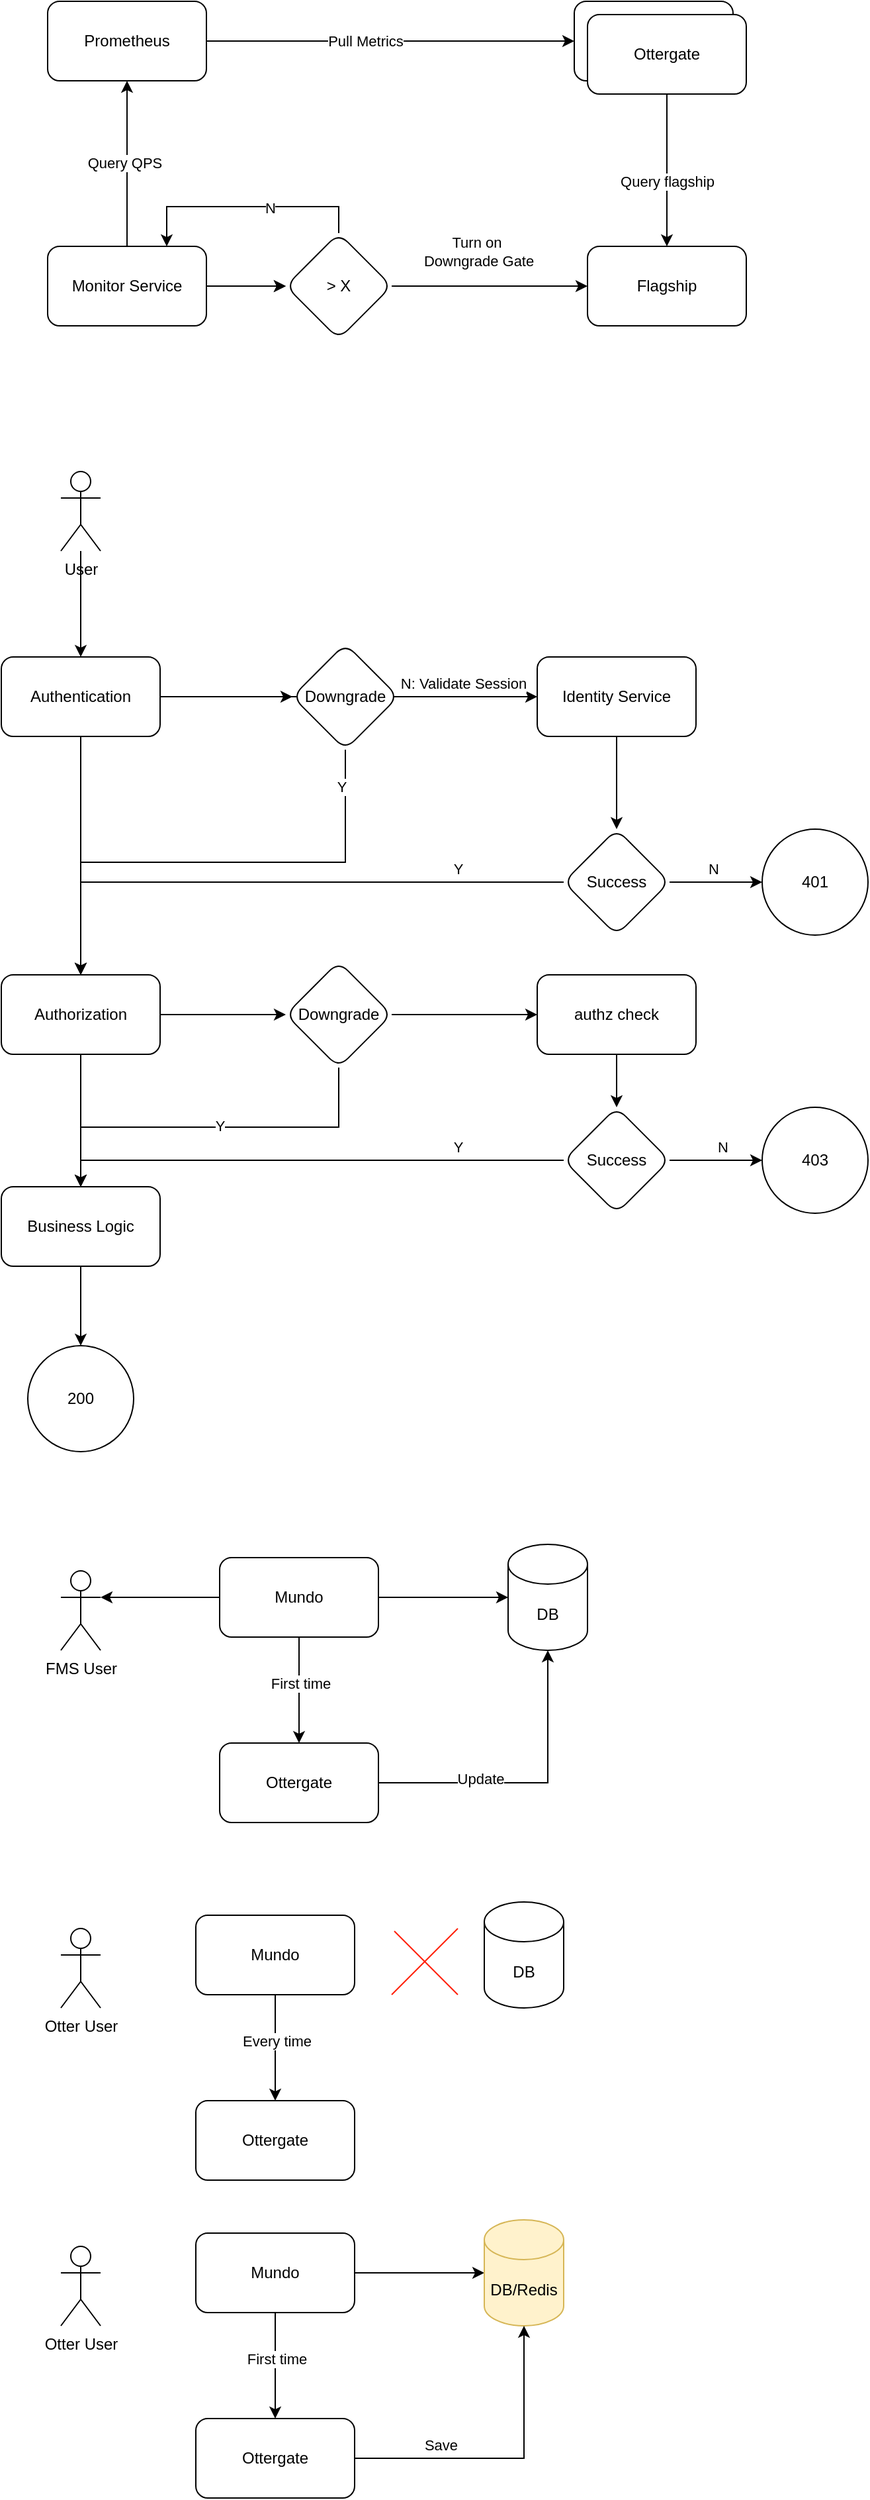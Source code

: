 <mxfile version="21.7.2" type="github">
  <diagram name="Page-1" id="RmBPvIbNuPd7S8FZ7iyv">
    <mxGraphModel dx="769" dy="1242" grid="1" gridSize="10" guides="1" tooltips="1" connect="1" arrows="1" fold="1" page="1" pageScale="1" pageWidth="850" pageHeight="1100" math="0" shadow="0">
      <root>
        <mxCell id="0" />
        <mxCell id="1" parent="0" />
        <mxCell id="hJk4Wc3B0cBzW_KDHihZ-11" style="edgeStyle=orthogonalEdgeStyle;rounded=0;orthogonalLoop=1;jettySize=auto;html=1;exitX=1;exitY=0.5;exitDx=0;exitDy=0;entryX=0;entryY=0.5;entryDx=0;entryDy=0;" edge="1" parent="1" source="hJk4Wc3B0cBzW_KDHihZ-1" target="hJk4Wc3B0cBzW_KDHihZ-6">
          <mxGeometry relative="1" as="geometry" />
        </mxCell>
        <mxCell id="hJk4Wc3B0cBzW_KDHihZ-12" value="Pull Metrics" style="edgeLabel;html=1;align=center;verticalAlign=middle;resizable=0;points=[];" vertex="1" connectable="0" parent="hJk4Wc3B0cBzW_KDHihZ-11">
          <mxGeometry x="-0.137" relative="1" as="geometry">
            <mxPoint as="offset" />
          </mxGeometry>
        </mxCell>
        <mxCell id="hJk4Wc3B0cBzW_KDHihZ-1" value="Prometheus" style="rounded=1;whiteSpace=wrap;html=1;" vertex="1" parent="1">
          <mxGeometry x="150" y="165" width="120" height="60" as="geometry" />
        </mxCell>
        <mxCell id="hJk4Wc3B0cBzW_KDHihZ-3" style="edgeStyle=orthogonalEdgeStyle;rounded=0;orthogonalLoop=1;jettySize=auto;html=1;exitX=0.5;exitY=0;exitDx=0;exitDy=0;" edge="1" parent="1" source="hJk4Wc3B0cBzW_KDHihZ-2" target="hJk4Wc3B0cBzW_KDHihZ-1">
          <mxGeometry relative="1" as="geometry" />
        </mxCell>
        <mxCell id="hJk4Wc3B0cBzW_KDHihZ-4" value="Query QPS" style="edgeLabel;html=1;align=center;verticalAlign=middle;resizable=0;points=[];" vertex="1" connectable="0" parent="hJk4Wc3B0cBzW_KDHihZ-3">
          <mxGeometry x="0.015" y="2" relative="1" as="geometry">
            <mxPoint as="offset" />
          </mxGeometry>
        </mxCell>
        <mxCell id="hJk4Wc3B0cBzW_KDHihZ-8" style="edgeStyle=orthogonalEdgeStyle;rounded=0;orthogonalLoop=1;jettySize=auto;html=1;exitX=1;exitY=0.5;exitDx=0;exitDy=0;" edge="1" parent="1" source="hJk4Wc3B0cBzW_KDHihZ-14" target="hJk4Wc3B0cBzW_KDHihZ-5">
          <mxGeometry relative="1" as="geometry" />
        </mxCell>
        <mxCell id="hJk4Wc3B0cBzW_KDHihZ-15" value="" style="edgeStyle=orthogonalEdgeStyle;rounded=0;orthogonalLoop=1;jettySize=auto;html=1;" edge="1" parent="1" source="hJk4Wc3B0cBzW_KDHihZ-2" target="hJk4Wc3B0cBzW_KDHihZ-14">
          <mxGeometry relative="1" as="geometry" />
        </mxCell>
        <mxCell id="hJk4Wc3B0cBzW_KDHihZ-2" value="Monitor Service" style="rounded=1;whiteSpace=wrap;html=1;" vertex="1" parent="1">
          <mxGeometry x="150" y="350" width="120" height="60" as="geometry" />
        </mxCell>
        <mxCell id="hJk4Wc3B0cBzW_KDHihZ-10" style="edgeStyle=orthogonalEdgeStyle;rounded=0;orthogonalLoop=1;jettySize=auto;html=1;entryX=0.5;entryY=0;entryDx=0;entryDy=0;" edge="1" parent="1" source="hJk4Wc3B0cBzW_KDHihZ-7" target="hJk4Wc3B0cBzW_KDHihZ-5">
          <mxGeometry relative="1" as="geometry" />
        </mxCell>
        <mxCell id="hJk4Wc3B0cBzW_KDHihZ-13" value="Query flagship" style="edgeLabel;html=1;align=center;verticalAlign=middle;resizable=0;points=[];" vertex="1" connectable="0" parent="hJk4Wc3B0cBzW_KDHihZ-10">
          <mxGeometry x="0.143" relative="1" as="geometry">
            <mxPoint as="offset" />
          </mxGeometry>
        </mxCell>
        <mxCell id="hJk4Wc3B0cBzW_KDHihZ-5" value="Flagship" style="rounded=1;whiteSpace=wrap;html=1;" vertex="1" parent="1">
          <mxGeometry x="558" y="350" width="120" height="60" as="geometry" />
        </mxCell>
        <mxCell id="hJk4Wc3B0cBzW_KDHihZ-6" value="" style="rounded=1;whiteSpace=wrap;html=1;" vertex="1" parent="1">
          <mxGeometry x="548" y="165" width="120" height="60" as="geometry" />
        </mxCell>
        <mxCell id="hJk4Wc3B0cBzW_KDHihZ-7" value="Ottergate" style="rounded=1;whiteSpace=wrap;html=1;" vertex="1" parent="1">
          <mxGeometry x="558" y="175" width="120" height="60" as="geometry" />
        </mxCell>
        <mxCell id="hJk4Wc3B0cBzW_KDHihZ-16" value="" style="edgeStyle=orthogonalEdgeStyle;rounded=0;orthogonalLoop=1;jettySize=auto;html=1;exitX=1;exitY=0.5;exitDx=0;exitDy=0;" edge="1" parent="1" source="hJk4Wc3B0cBzW_KDHihZ-2" target="hJk4Wc3B0cBzW_KDHihZ-14">
          <mxGeometry relative="1" as="geometry">
            <mxPoint x="270" y="380" as="sourcePoint" />
            <mxPoint x="600" y="380" as="targetPoint" />
          </mxGeometry>
        </mxCell>
        <mxCell id="hJk4Wc3B0cBzW_KDHihZ-17" value="Turn on&lt;br&gt;&amp;nbsp;Downgrade Gate" style="edgeLabel;html=1;align=center;verticalAlign=middle;resizable=0;points=[];" vertex="1" connectable="0" parent="hJk4Wc3B0cBzW_KDHihZ-16">
          <mxGeometry x="-0.241" y="3" relative="1" as="geometry">
            <mxPoint x="181" y="-23" as="offset" />
          </mxGeometry>
        </mxCell>
        <mxCell id="hJk4Wc3B0cBzW_KDHihZ-18" style="edgeStyle=orthogonalEdgeStyle;rounded=0;orthogonalLoop=1;jettySize=auto;html=1;exitX=0.5;exitY=0;exitDx=0;exitDy=0;entryX=0.75;entryY=0;entryDx=0;entryDy=0;" edge="1" parent="1" source="hJk4Wc3B0cBzW_KDHihZ-14" target="hJk4Wc3B0cBzW_KDHihZ-2">
          <mxGeometry relative="1" as="geometry" />
        </mxCell>
        <mxCell id="hJk4Wc3B0cBzW_KDHihZ-19" value="N" style="edgeLabel;html=1;align=center;verticalAlign=middle;resizable=0;points=[];" vertex="1" connectable="0" parent="hJk4Wc3B0cBzW_KDHihZ-18">
          <mxGeometry x="-0.197" y="1" relative="1" as="geometry">
            <mxPoint as="offset" />
          </mxGeometry>
        </mxCell>
        <mxCell id="hJk4Wc3B0cBzW_KDHihZ-14" value="&amp;gt; X" style="rhombus;whiteSpace=wrap;html=1;rounded=1;" vertex="1" parent="1">
          <mxGeometry x="330" y="340" width="80" height="80" as="geometry" />
        </mxCell>
        <mxCell id="hJk4Wc3B0cBzW_KDHihZ-25" value="" style="edgeStyle=orthogonalEdgeStyle;rounded=0;orthogonalLoop=1;jettySize=auto;html=1;entryX=0.5;entryY=0;entryDx=0;entryDy=0;" edge="1" parent="1" source="hJk4Wc3B0cBzW_KDHihZ-20" target="hJk4Wc3B0cBzW_KDHihZ-26">
          <mxGeometry relative="1" as="geometry">
            <mxPoint x="175" y="660" as="targetPoint" />
          </mxGeometry>
        </mxCell>
        <mxCell id="hJk4Wc3B0cBzW_KDHihZ-20" value="User" style="shape=umlActor;verticalLabelPosition=bottom;verticalAlign=top;html=1;outlineConnect=0;" vertex="1" parent="1">
          <mxGeometry x="160" y="520" width="30" height="60" as="geometry" />
        </mxCell>
        <mxCell id="hJk4Wc3B0cBzW_KDHihZ-32" style="edgeStyle=orthogonalEdgeStyle;rounded=0;orthogonalLoop=1;jettySize=auto;html=1;exitX=0.5;exitY=1;exitDx=0;exitDy=0;entryX=0.5;entryY=0;entryDx=0;entryDy=0;" edge="1" parent="1" source="hJk4Wc3B0cBzW_KDHihZ-26" target="hJk4Wc3B0cBzW_KDHihZ-27">
          <mxGeometry relative="1" as="geometry" />
        </mxCell>
        <mxCell id="hJk4Wc3B0cBzW_KDHihZ-35" value="" style="edgeStyle=orthogonalEdgeStyle;rounded=0;orthogonalLoop=1;jettySize=auto;html=1;" edge="1" parent="1" source="hJk4Wc3B0cBzW_KDHihZ-26" target="hJk4Wc3B0cBzW_KDHihZ-34">
          <mxGeometry relative="1" as="geometry" />
        </mxCell>
        <mxCell id="hJk4Wc3B0cBzW_KDHihZ-26" value="Authentication" style="rounded=1;whiteSpace=wrap;html=1;" vertex="1" parent="1">
          <mxGeometry x="115" y="660" width="120" height="60" as="geometry" />
        </mxCell>
        <mxCell id="hJk4Wc3B0cBzW_KDHihZ-30" value="" style="edgeStyle=orthogonalEdgeStyle;rounded=0;orthogonalLoop=1;jettySize=auto;html=1;exitX=1;exitY=0.5;exitDx=0;exitDy=0;" edge="1" parent="1" source="hJk4Wc3B0cBzW_KDHihZ-26" target="hJk4Wc3B0cBzW_KDHihZ-29">
          <mxGeometry relative="1" as="geometry" />
        </mxCell>
        <mxCell id="hJk4Wc3B0cBzW_KDHihZ-31" value="N: Validate Session" style="edgeLabel;html=1;align=center;verticalAlign=middle;resizable=0;points=[];" vertex="1" connectable="0" parent="hJk4Wc3B0cBzW_KDHihZ-30">
          <mxGeometry x="-0.13" y="1" relative="1" as="geometry">
            <mxPoint x="105" y="-9" as="offset" />
          </mxGeometry>
        </mxCell>
        <mxCell id="hJk4Wc3B0cBzW_KDHihZ-33" style="edgeStyle=orthogonalEdgeStyle;rounded=0;orthogonalLoop=1;jettySize=auto;html=1;exitX=0.5;exitY=1;exitDx=0;exitDy=0;" edge="1" parent="1" source="hJk4Wc3B0cBzW_KDHihZ-27" target="hJk4Wc3B0cBzW_KDHihZ-28">
          <mxGeometry relative="1" as="geometry" />
        </mxCell>
        <mxCell id="hJk4Wc3B0cBzW_KDHihZ-46" value="" style="edgeStyle=orthogonalEdgeStyle;rounded=0;orthogonalLoop=1;jettySize=auto;html=1;" edge="1" parent="1" source="hJk4Wc3B0cBzW_KDHihZ-27" target="hJk4Wc3B0cBzW_KDHihZ-45">
          <mxGeometry relative="1" as="geometry" />
        </mxCell>
        <mxCell id="hJk4Wc3B0cBzW_KDHihZ-27" value="Authorization" style="rounded=1;whiteSpace=wrap;html=1;" vertex="1" parent="1">
          <mxGeometry x="115" y="900" width="120" height="60" as="geometry" />
        </mxCell>
        <mxCell id="hJk4Wc3B0cBzW_KDHihZ-63" style="edgeStyle=orthogonalEdgeStyle;rounded=0;orthogonalLoop=1;jettySize=auto;html=1;exitX=0.5;exitY=1;exitDx=0;exitDy=0;" edge="1" parent="1" source="hJk4Wc3B0cBzW_KDHihZ-28" target="hJk4Wc3B0cBzW_KDHihZ-62">
          <mxGeometry relative="1" as="geometry" />
        </mxCell>
        <mxCell id="hJk4Wc3B0cBzW_KDHihZ-28" value="Business Logic" style="rounded=1;whiteSpace=wrap;html=1;" vertex="1" parent="1">
          <mxGeometry x="115" y="1060" width="120" height="60" as="geometry" />
        </mxCell>
        <mxCell id="hJk4Wc3B0cBzW_KDHihZ-39" value="" style="edgeStyle=orthogonalEdgeStyle;rounded=0;orthogonalLoop=1;jettySize=auto;html=1;" edge="1" parent="1" source="hJk4Wc3B0cBzW_KDHihZ-29" target="hJk4Wc3B0cBzW_KDHihZ-38">
          <mxGeometry relative="1" as="geometry" />
        </mxCell>
        <mxCell id="hJk4Wc3B0cBzW_KDHihZ-29" value="Identity Service" style="whiteSpace=wrap;html=1;rounded=1;" vertex="1" parent="1">
          <mxGeometry x="520" y="660" width="120" height="60" as="geometry" />
        </mxCell>
        <mxCell id="hJk4Wc3B0cBzW_KDHihZ-44" style="edgeStyle=orthogonalEdgeStyle;rounded=0;orthogonalLoop=1;jettySize=auto;html=1;exitX=0.5;exitY=1;exitDx=0;exitDy=0;entryX=0.5;entryY=0;entryDx=0;entryDy=0;" edge="1" parent="1" source="hJk4Wc3B0cBzW_KDHihZ-34" target="hJk4Wc3B0cBzW_KDHihZ-27">
          <mxGeometry relative="1" as="geometry" />
        </mxCell>
        <mxCell id="hJk4Wc3B0cBzW_KDHihZ-53" value="Y" style="edgeLabel;html=1;align=center;verticalAlign=middle;resizable=0;points=[];" vertex="1" connectable="0" parent="hJk4Wc3B0cBzW_KDHihZ-44">
          <mxGeometry x="-0.85" y="-3" relative="1" as="geometry">
            <mxPoint as="offset" />
          </mxGeometry>
        </mxCell>
        <mxCell id="hJk4Wc3B0cBzW_KDHihZ-34" value="Downgrade" style="rhombus;whiteSpace=wrap;html=1;rounded=1;" vertex="1" parent="1">
          <mxGeometry x="335" y="650" width="80" height="80" as="geometry" />
        </mxCell>
        <mxCell id="hJk4Wc3B0cBzW_KDHihZ-37" value="401" style="ellipse;whiteSpace=wrap;html=1;aspect=fixed;" vertex="1" parent="1">
          <mxGeometry x="690" y="790" width="80" height="80" as="geometry" />
        </mxCell>
        <mxCell id="hJk4Wc3B0cBzW_KDHihZ-40" style="edgeStyle=orthogonalEdgeStyle;rounded=0;orthogonalLoop=1;jettySize=auto;html=1;exitX=1;exitY=0.5;exitDx=0;exitDy=0;entryX=0;entryY=0.5;entryDx=0;entryDy=0;" edge="1" parent="1" source="hJk4Wc3B0cBzW_KDHihZ-38" target="hJk4Wc3B0cBzW_KDHihZ-37">
          <mxGeometry relative="1" as="geometry" />
        </mxCell>
        <mxCell id="hJk4Wc3B0cBzW_KDHihZ-41" value="N" style="edgeLabel;html=1;align=center;verticalAlign=middle;resizable=0;points=[];" vertex="1" connectable="0" parent="hJk4Wc3B0cBzW_KDHihZ-40">
          <mxGeometry x="-0.063" y="-1" relative="1" as="geometry">
            <mxPoint y="-11" as="offset" />
          </mxGeometry>
        </mxCell>
        <mxCell id="hJk4Wc3B0cBzW_KDHihZ-42" style="edgeStyle=orthogonalEdgeStyle;rounded=0;orthogonalLoop=1;jettySize=auto;html=1;exitX=0;exitY=0.5;exitDx=0;exitDy=0;entryX=0.5;entryY=0;entryDx=0;entryDy=0;" edge="1" parent="1" source="hJk4Wc3B0cBzW_KDHihZ-38" target="hJk4Wc3B0cBzW_KDHihZ-27">
          <mxGeometry relative="1" as="geometry" />
        </mxCell>
        <mxCell id="hJk4Wc3B0cBzW_KDHihZ-43" value="Y" style="edgeLabel;html=1;align=center;verticalAlign=middle;resizable=0;points=[];" vertex="1" connectable="0" parent="hJk4Wc3B0cBzW_KDHihZ-42">
          <mxGeometry x="-0.001" y="-6" relative="1" as="geometry">
            <mxPoint x="137" y="-4" as="offset" />
          </mxGeometry>
        </mxCell>
        <mxCell id="hJk4Wc3B0cBzW_KDHihZ-38" value="Success" style="rhombus;whiteSpace=wrap;html=1;rounded=1;" vertex="1" parent="1">
          <mxGeometry x="540" y="790" width="80" height="80" as="geometry" />
        </mxCell>
        <mxCell id="hJk4Wc3B0cBzW_KDHihZ-51" style="edgeStyle=orthogonalEdgeStyle;rounded=0;orthogonalLoop=1;jettySize=auto;html=1;exitX=0.5;exitY=1;exitDx=0;exitDy=0;entryX=0.5;entryY=0;entryDx=0;entryDy=0;" edge="1" parent="1" source="hJk4Wc3B0cBzW_KDHihZ-45" target="hJk4Wc3B0cBzW_KDHihZ-28">
          <mxGeometry relative="1" as="geometry" />
        </mxCell>
        <mxCell id="hJk4Wc3B0cBzW_KDHihZ-52" value="Y" style="edgeLabel;html=1;align=center;verticalAlign=middle;resizable=0;points=[];" vertex="1" connectable="0" parent="hJk4Wc3B0cBzW_KDHihZ-51">
          <mxGeometry x="-0.049" y="-1" relative="1" as="geometry">
            <mxPoint as="offset" />
          </mxGeometry>
        </mxCell>
        <mxCell id="hJk4Wc3B0cBzW_KDHihZ-55" value="" style="edgeStyle=orthogonalEdgeStyle;rounded=0;orthogonalLoop=1;jettySize=auto;html=1;" edge="1" parent="1" source="hJk4Wc3B0cBzW_KDHihZ-45" target="hJk4Wc3B0cBzW_KDHihZ-54">
          <mxGeometry relative="1" as="geometry" />
        </mxCell>
        <mxCell id="hJk4Wc3B0cBzW_KDHihZ-45" value="Downgrade" style="rhombus;whiteSpace=wrap;html=1;rounded=1;" vertex="1" parent="1">
          <mxGeometry x="330" y="890" width="80" height="80" as="geometry" />
        </mxCell>
        <mxCell id="hJk4Wc3B0cBzW_KDHihZ-47" value="403" style="ellipse;whiteSpace=wrap;html=1;aspect=fixed;" vertex="1" parent="1">
          <mxGeometry x="690" y="1000" width="80" height="80" as="geometry" />
        </mxCell>
        <mxCell id="hJk4Wc3B0cBzW_KDHihZ-58" value="" style="edgeStyle=orthogonalEdgeStyle;rounded=0;orthogonalLoop=1;jettySize=auto;html=1;" edge="1" parent="1" source="hJk4Wc3B0cBzW_KDHihZ-54" target="hJk4Wc3B0cBzW_KDHihZ-57">
          <mxGeometry relative="1" as="geometry" />
        </mxCell>
        <mxCell id="hJk4Wc3B0cBzW_KDHihZ-54" value="authz check" style="whiteSpace=wrap;html=1;rounded=1;" vertex="1" parent="1">
          <mxGeometry x="520" y="900" width="120" height="60" as="geometry" />
        </mxCell>
        <mxCell id="hJk4Wc3B0cBzW_KDHihZ-59" value="N" style="edgeStyle=orthogonalEdgeStyle;rounded=0;orthogonalLoop=1;jettySize=auto;html=1;exitX=1;exitY=0.5;exitDx=0;exitDy=0;entryX=0;entryY=0.5;entryDx=0;entryDy=0;" edge="1" parent="1" source="hJk4Wc3B0cBzW_KDHihZ-57" target="hJk4Wc3B0cBzW_KDHihZ-47">
          <mxGeometry x="0.143" y="10" relative="1" as="geometry">
            <mxPoint as="offset" />
          </mxGeometry>
        </mxCell>
        <mxCell id="hJk4Wc3B0cBzW_KDHihZ-60" style="edgeStyle=orthogonalEdgeStyle;rounded=0;orthogonalLoop=1;jettySize=auto;html=1;exitX=0;exitY=0.5;exitDx=0;exitDy=0;entryX=0.5;entryY=0;entryDx=0;entryDy=0;" edge="1" parent="1" source="hJk4Wc3B0cBzW_KDHihZ-57" target="hJk4Wc3B0cBzW_KDHihZ-28">
          <mxGeometry relative="1" as="geometry" />
        </mxCell>
        <mxCell id="hJk4Wc3B0cBzW_KDHihZ-61" value="Y" style="edgeLabel;html=1;align=center;verticalAlign=middle;resizable=0;points=[];" vertex="1" connectable="0" parent="hJk4Wc3B0cBzW_KDHihZ-60">
          <mxGeometry x="-0.697" y="-2" relative="1" as="geometry">
            <mxPoint x="-22" y="-8" as="offset" />
          </mxGeometry>
        </mxCell>
        <mxCell id="hJk4Wc3B0cBzW_KDHihZ-57" value="Success" style="rhombus;whiteSpace=wrap;html=1;rounded=1;" vertex="1" parent="1">
          <mxGeometry x="540" y="1000" width="80" height="80" as="geometry" />
        </mxCell>
        <mxCell id="hJk4Wc3B0cBzW_KDHihZ-62" value="200" style="ellipse;whiteSpace=wrap;html=1;aspect=fixed;" vertex="1" parent="1">
          <mxGeometry x="135" y="1180" width="80" height="80" as="geometry" />
        </mxCell>
        <mxCell id="hJk4Wc3B0cBzW_KDHihZ-64" value="FMS User" style="shape=umlActor;verticalLabelPosition=bottom;verticalAlign=top;html=1;outlineConnect=0;" vertex="1" parent="1">
          <mxGeometry x="160" y="1350" width="30" height="60" as="geometry" />
        </mxCell>
        <mxCell id="hJk4Wc3B0cBzW_KDHihZ-65" value="Otter User" style="shape=umlActor;verticalLabelPosition=bottom;verticalAlign=top;html=1;outlineConnect=0;" vertex="1" parent="1">
          <mxGeometry x="160" y="1620" width="30" height="60" as="geometry" />
        </mxCell>
        <mxCell id="hJk4Wc3B0cBzW_KDHihZ-73" value="" style="edgeStyle=orthogonalEdgeStyle;rounded=0;orthogonalLoop=1;jettySize=auto;html=1;" edge="1" parent="1" source="hJk4Wc3B0cBzW_KDHihZ-69" target="hJk4Wc3B0cBzW_KDHihZ-72">
          <mxGeometry relative="1" as="geometry" />
        </mxCell>
        <mxCell id="hJk4Wc3B0cBzW_KDHihZ-76" value="First time" style="edgeLabel;html=1;align=center;verticalAlign=middle;resizable=0;points=[];" vertex="1" connectable="0" parent="hJk4Wc3B0cBzW_KDHihZ-73">
          <mxGeometry x="-0.136" y="1" relative="1" as="geometry">
            <mxPoint as="offset" />
          </mxGeometry>
        </mxCell>
        <mxCell id="hJk4Wc3B0cBzW_KDHihZ-77" style="edgeStyle=orthogonalEdgeStyle;rounded=0;orthogonalLoop=1;jettySize=auto;html=1;exitX=1;exitY=0.5;exitDx=0;exitDy=0;" edge="1" parent="1" source="hJk4Wc3B0cBzW_KDHihZ-69" target="hJk4Wc3B0cBzW_KDHihZ-71">
          <mxGeometry relative="1" as="geometry" />
        </mxCell>
        <mxCell id="hJk4Wc3B0cBzW_KDHihZ-79" style="edgeStyle=orthogonalEdgeStyle;rounded=0;orthogonalLoop=1;jettySize=auto;html=1;exitX=0;exitY=0.5;exitDx=0;exitDy=0;entryX=1;entryY=0.333;entryDx=0;entryDy=0;entryPerimeter=0;" edge="1" parent="1" source="hJk4Wc3B0cBzW_KDHihZ-69" target="hJk4Wc3B0cBzW_KDHihZ-64">
          <mxGeometry relative="1" as="geometry" />
        </mxCell>
        <mxCell id="hJk4Wc3B0cBzW_KDHihZ-69" value="Mundo" style="rounded=1;whiteSpace=wrap;html=1;" vertex="1" parent="1">
          <mxGeometry x="280" y="1340" width="120" height="60" as="geometry" />
        </mxCell>
        <mxCell id="hJk4Wc3B0cBzW_KDHihZ-71" value="DB" style="shape=cylinder3;whiteSpace=wrap;html=1;boundedLbl=1;backgroundOutline=1;size=15;" vertex="1" parent="1">
          <mxGeometry x="498" y="1330" width="60" height="80" as="geometry" />
        </mxCell>
        <mxCell id="hJk4Wc3B0cBzW_KDHihZ-74" style="edgeStyle=orthogonalEdgeStyle;rounded=0;orthogonalLoop=1;jettySize=auto;html=1;exitX=1;exitY=0.5;exitDx=0;exitDy=0;entryX=0.5;entryY=1;entryDx=0;entryDy=0;entryPerimeter=0;" edge="1" parent="1" source="hJk4Wc3B0cBzW_KDHihZ-72" target="hJk4Wc3B0cBzW_KDHihZ-71">
          <mxGeometry relative="1" as="geometry" />
        </mxCell>
        <mxCell id="hJk4Wc3B0cBzW_KDHihZ-75" value="Update" style="edgeLabel;html=1;align=center;verticalAlign=middle;resizable=0;points=[];" vertex="1" connectable="0" parent="hJk4Wc3B0cBzW_KDHihZ-74">
          <mxGeometry x="-0.325" y="3" relative="1" as="geometry">
            <mxPoint as="offset" />
          </mxGeometry>
        </mxCell>
        <mxCell id="hJk4Wc3B0cBzW_KDHihZ-72" value="Ottergate" style="whiteSpace=wrap;html=1;rounded=1;" vertex="1" parent="1">
          <mxGeometry x="280" y="1480" width="120" height="60" as="geometry" />
        </mxCell>
        <mxCell id="hJk4Wc3B0cBzW_KDHihZ-80" value="" style="edgeStyle=orthogonalEdgeStyle;rounded=0;orthogonalLoop=1;jettySize=auto;html=1;" edge="1" parent="1" source="hJk4Wc3B0cBzW_KDHihZ-83" target="hJk4Wc3B0cBzW_KDHihZ-87">
          <mxGeometry relative="1" as="geometry" />
        </mxCell>
        <mxCell id="hJk4Wc3B0cBzW_KDHihZ-81" value="Every time" style="edgeLabel;html=1;align=center;verticalAlign=middle;resizable=0;points=[];" vertex="1" connectable="0" parent="hJk4Wc3B0cBzW_KDHihZ-80">
          <mxGeometry x="-0.136" y="1" relative="1" as="geometry">
            <mxPoint as="offset" />
          </mxGeometry>
        </mxCell>
        <mxCell id="hJk4Wc3B0cBzW_KDHihZ-83" value="Mundo" style="rounded=1;whiteSpace=wrap;html=1;" vertex="1" parent="1">
          <mxGeometry x="262" y="1610" width="120" height="60" as="geometry" />
        </mxCell>
        <mxCell id="hJk4Wc3B0cBzW_KDHihZ-84" value="DB" style="shape=cylinder3;whiteSpace=wrap;html=1;boundedLbl=1;backgroundOutline=1;size=15;" vertex="1" parent="1">
          <mxGeometry x="480" y="1600" width="60" height="80" as="geometry" />
        </mxCell>
        <mxCell id="hJk4Wc3B0cBzW_KDHihZ-87" value="Ottergate" style="whiteSpace=wrap;html=1;rounded=1;" vertex="1" parent="1">
          <mxGeometry x="262" y="1750" width="120" height="60" as="geometry" />
        </mxCell>
        <mxCell id="hJk4Wc3B0cBzW_KDHihZ-88" value="" style="endArrow=none;html=1;rounded=0;strokeColor=#ff1e05;" edge="1" parent="1">
          <mxGeometry width="50" height="50" relative="1" as="geometry">
            <mxPoint x="410" y="1670" as="sourcePoint" />
            <mxPoint x="460" y="1620" as="targetPoint" />
          </mxGeometry>
        </mxCell>
        <mxCell id="hJk4Wc3B0cBzW_KDHihZ-89" value="" style="endArrow=none;html=1;rounded=0;strokeColor=#ff1e05;" edge="1" parent="1">
          <mxGeometry width="50" height="50" relative="1" as="geometry">
            <mxPoint x="460" y="1670" as="sourcePoint" />
            <mxPoint x="412" y="1622" as="targetPoint" />
          </mxGeometry>
        </mxCell>
        <mxCell id="hJk4Wc3B0cBzW_KDHihZ-90" value="Otter User" style="shape=umlActor;verticalLabelPosition=bottom;verticalAlign=top;html=1;outlineConnect=0;" vertex="1" parent="1">
          <mxGeometry x="160" y="1860" width="30" height="60" as="geometry" />
        </mxCell>
        <mxCell id="hJk4Wc3B0cBzW_KDHihZ-91" value="" style="edgeStyle=orthogonalEdgeStyle;rounded=0;orthogonalLoop=1;jettySize=auto;html=1;" edge="1" parent="1" source="hJk4Wc3B0cBzW_KDHihZ-93" target="hJk4Wc3B0cBzW_KDHihZ-95">
          <mxGeometry relative="1" as="geometry" />
        </mxCell>
        <mxCell id="hJk4Wc3B0cBzW_KDHihZ-92" value="First time" style="edgeLabel;html=1;align=center;verticalAlign=middle;resizable=0;points=[];" vertex="1" connectable="0" parent="hJk4Wc3B0cBzW_KDHihZ-91">
          <mxGeometry x="-0.136" y="1" relative="1" as="geometry">
            <mxPoint as="offset" />
          </mxGeometry>
        </mxCell>
        <mxCell id="hJk4Wc3B0cBzW_KDHihZ-98" style="edgeStyle=orthogonalEdgeStyle;rounded=0;orthogonalLoop=1;jettySize=auto;html=1;exitX=1;exitY=0.5;exitDx=0;exitDy=0;entryX=0;entryY=0.5;entryDx=0;entryDy=0;entryPerimeter=0;" edge="1" parent="1" source="hJk4Wc3B0cBzW_KDHihZ-93" target="hJk4Wc3B0cBzW_KDHihZ-94">
          <mxGeometry relative="1" as="geometry" />
        </mxCell>
        <mxCell id="hJk4Wc3B0cBzW_KDHihZ-93" value="Mundo" style="rounded=1;whiteSpace=wrap;html=1;" vertex="1" parent="1">
          <mxGeometry x="262" y="1850" width="120" height="60" as="geometry" />
        </mxCell>
        <mxCell id="hJk4Wc3B0cBzW_KDHihZ-94" value="DB/Redis" style="shape=cylinder3;whiteSpace=wrap;html=1;boundedLbl=1;backgroundOutline=1;size=15;fillColor=#fff2cc;strokeColor=#d6b656;" vertex="1" parent="1">
          <mxGeometry x="480" y="1840" width="60" height="80" as="geometry" />
        </mxCell>
        <mxCell id="hJk4Wc3B0cBzW_KDHihZ-99" style="edgeStyle=orthogonalEdgeStyle;rounded=0;orthogonalLoop=1;jettySize=auto;html=1;exitX=1;exitY=0.5;exitDx=0;exitDy=0;entryX=0.5;entryY=1;entryDx=0;entryDy=0;entryPerimeter=0;" edge="1" parent="1" source="hJk4Wc3B0cBzW_KDHihZ-95" target="hJk4Wc3B0cBzW_KDHihZ-94">
          <mxGeometry relative="1" as="geometry" />
        </mxCell>
        <mxCell id="hJk4Wc3B0cBzW_KDHihZ-100" value="Save" style="edgeLabel;html=1;align=center;verticalAlign=middle;resizable=0;points=[];" vertex="1" connectable="0" parent="hJk4Wc3B0cBzW_KDHihZ-99">
          <mxGeometry x="-0.43" y="2" relative="1" as="geometry">
            <mxPoint y="-8" as="offset" />
          </mxGeometry>
        </mxCell>
        <mxCell id="hJk4Wc3B0cBzW_KDHihZ-95" value="Ottergate" style="whiteSpace=wrap;html=1;rounded=1;" vertex="1" parent="1">
          <mxGeometry x="262" y="1990" width="120" height="60" as="geometry" />
        </mxCell>
      </root>
    </mxGraphModel>
  </diagram>
</mxfile>
